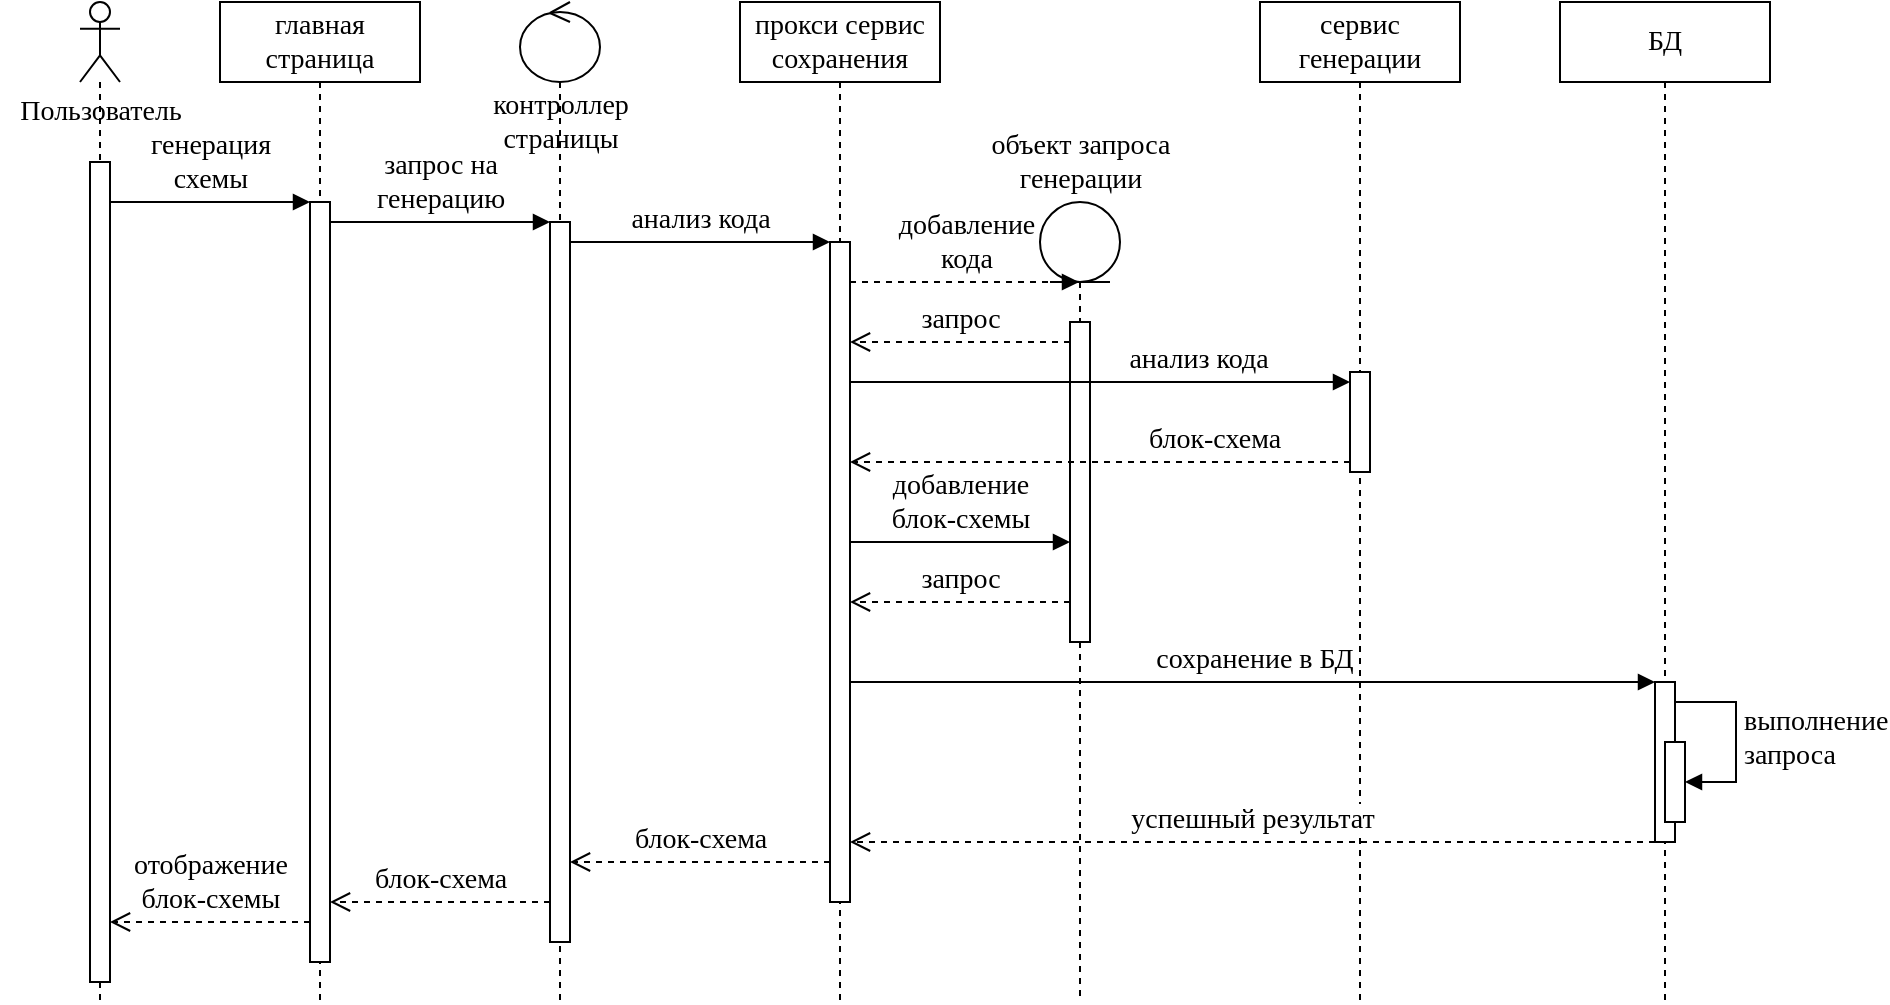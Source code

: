 <mxfile version="21.1.2" type="device">
  <diagram name="Page-1" id="fwFknWzwp7sX8x-Ju4oe">
    <mxGraphModel dx="1247" dy="727" grid="1" gridSize="10" guides="1" tooltips="1" connect="1" arrows="1" fold="1" page="1" pageScale="1" pageWidth="850" pageHeight="1100" math="0" shadow="0">
      <root>
        <mxCell id="0" />
        <mxCell id="1" parent="0" />
        <mxCell id="8W5QtknJOGG2_GV4k5Ng-7" value="" style="shape=umlLifeline;perimeter=lifelinePerimeter;whiteSpace=wrap;html=1;container=1;dropTarget=0;collapsible=0;recursiveResize=0;outlineConnect=0;portConstraint=eastwest;newEdgeStyle={&quot;edgeStyle&quot;:&quot;elbowEdgeStyle&quot;,&quot;elbow&quot;:&quot;vertical&quot;,&quot;curved&quot;:0,&quot;rounded&quot;:0};participant=umlActor;fontFamily=Times New Roman;fontSize=14;" vertex="1" parent="1">
          <mxGeometry x="90" y="20" width="20" height="500" as="geometry" />
        </mxCell>
        <mxCell id="8W5QtknJOGG2_GV4k5Ng-15" value="" style="html=1;points=[];perimeter=orthogonalPerimeter;outlineConnect=0;targetShapes=umlLifeline;portConstraint=eastwest;newEdgeStyle={&quot;edgeStyle&quot;:&quot;elbowEdgeStyle&quot;,&quot;elbow&quot;:&quot;vertical&quot;,&quot;curved&quot;:0,&quot;rounded&quot;:0};fontFamily=Times New Roman;fontSize=14;" vertex="1" parent="8W5QtknJOGG2_GV4k5Ng-7">
          <mxGeometry x="5" y="80" width="10" height="410" as="geometry" />
        </mxCell>
        <mxCell id="8W5QtknJOGG2_GV4k5Ng-8" value="главная&lt;br style=&quot;font-size: 14px;&quot;&gt;страница" style="shape=umlLifeline;perimeter=lifelinePerimeter;whiteSpace=wrap;html=1;container=1;dropTarget=0;collapsible=0;recursiveResize=0;outlineConnect=0;portConstraint=eastwest;newEdgeStyle={&quot;edgeStyle&quot;:&quot;elbowEdgeStyle&quot;,&quot;elbow&quot;:&quot;vertical&quot;,&quot;curved&quot;:0,&quot;rounded&quot;:0};fontFamily=Times New Roman;fontSize=14;" vertex="1" parent="1">
          <mxGeometry x="160" y="20" width="100" height="500" as="geometry" />
        </mxCell>
        <mxCell id="8W5QtknJOGG2_GV4k5Ng-17" value="" style="html=1;points=[];perimeter=orthogonalPerimeter;outlineConnect=0;targetShapes=umlLifeline;portConstraint=eastwest;newEdgeStyle={&quot;edgeStyle&quot;:&quot;elbowEdgeStyle&quot;,&quot;elbow&quot;:&quot;vertical&quot;,&quot;curved&quot;:0,&quot;rounded&quot;:0};fontFamily=Times New Roman;fontSize=14;" vertex="1" parent="8W5QtknJOGG2_GV4k5Ng-8">
          <mxGeometry x="45" y="100" width="10" height="380" as="geometry" />
        </mxCell>
        <mxCell id="8W5QtknJOGG2_GV4k5Ng-9" value="" style="shape=umlLifeline;perimeter=lifelinePerimeter;whiteSpace=wrap;html=1;container=1;dropTarget=0;collapsible=0;recursiveResize=0;outlineConnect=0;portConstraint=eastwest;newEdgeStyle={&quot;edgeStyle&quot;:&quot;elbowEdgeStyle&quot;,&quot;elbow&quot;:&quot;vertical&quot;,&quot;curved&quot;:0,&quot;rounded&quot;:0};participant=umlControl;fontFamily=Times New Roman;fontSize=14;" vertex="1" parent="1">
          <mxGeometry x="310" y="20" width="40" height="500" as="geometry" />
        </mxCell>
        <mxCell id="8W5QtknJOGG2_GV4k5Ng-20" value="" style="html=1;points=[];perimeter=orthogonalPerimeter;outlineConnect=0;targetShapes=umlLifeline;portConstraint=eastwest;newEdgeStyle={&quot;edgeStyle&quot;:&quot;elbowEdgeStyle&quot;,&quot;elbow&quot;:&quot;vertical&quot;,&quot;curved&quot;:0,&quot;rounded&quot;:0};fontFamily=Times New Roman;fontSize=14;" vertex="1" parent="8W5QtknJOGG2_GV4k5Ng-9">
          <mxGeometry x="15" y="110" width="10" height="360" as="geometry" />
        </mxCell>
        <mxCell id="8W5QtknJOGG2_GV4k5Ng-10" value="" style="shape=umlLifeline;perimeter=lifelinePerimeter;whiteSpace=wrap;html=1;container=1;dropTarget=0;collapsible=0;recursiveResize=0;outlineConnect=0;portConstraint=eastwest;newEdgeStyle={&quot;edgeStyle&quot;:&quot;elbowEdgeStyle&quot;,&quot;elbow&quot;:&quot;vertical&quot;,&quot;curved&quot;:0,&quot;rounded&quot;:0};participant=umlEntity;fontFamily=Times New Roman;fontSize=14;" vertex="1" parent="1">
          <mxGeometry x="570" y="120" width="40" height="400" as="geometry" />
        </mxCell>
        <mxCell id="8W5QtknJOGG2_GV4k5Ng-30" value="" style="html=1;points=[];perimeter=orthogonalPerimeter;outlineConnect=0;targetShapes=umlLifeline;portConstraint=eastwest;newEdgeStyle={&quot;edgeStyle&quot;:&quot;elbowEdgeStyle&quot;,&quot;elbow&quot;:&quot;vertical&quot;,&quot;curved&quot;:0,&quot;rounded&quot;:0};fontFamily=Times New Roman;fontSize=14;" vertex="1" parent="8W5QtknJOGG2_GV4k5Ng-10">
          <mxGeometry x="15" y="60" width="10" height="160" as="geometry" />
        </mxCell>
        <mxCell id="8W5QtknJOGG2_GV4k5Ng-12" value="прокси сервис&lt;br style=&quot;font-size: 14px;&quot;&gt;сохранения" style="shape=umlLifeline;perimeter=lifelinePerimeter;whiteSpace=wrap;html=1;container=1;dropTarget=0;collapsible=0;recursiveResize=0;outlineConnect=0;portConstraint=eastwest;newEdgeStyle={&quot;edgeStyle&quot;:&quot;elbowEdgeStyle&quot;,&quot;elbow&quot;:&quot;vertical&quot;,&quot;curved&quot;:0,&quot;rounded&quot;:0};fontFamily=Times New Roman;fontSize=14;" vertex="1" parent="1">
          <mxGeometry x="420" y="20" width="100" height="500" as="geometry" />
        </mxCell>
        <mxCell id="8W5QtknJOGG2_GV4k5Ng-24" value="" style="html=1;points=[];perimeter=orthogonalPerimeter;outlineConnect=0;targetShapes=umlLifeline;portConstraint=eastwest;newEdgeStyle={&quot;edgeStyle&quot;:&quot;elbowEdgeStyle&quot;,&quot;elbow&quot;:&quot;vertical&quot;,&quot;curved&quot;:0,&quot;rounded&quot;:0};fontFamily=Times New Roman;fontSize=14;" vertex="1" parent="8W5QtknJOGG2_GV4k5Ng-12">
          <mxGeometry x="45" y="120" width="10" height="330" as="geometry" />
        </mxCell>
        <mxCell id="8W5QtknJOGG2_GV4k5Ng-13" value="БД" style="shape=umlLifeline;perimeter=lifelinePerimeter;whiteSpace=wrap;html=1;container=1;dropTarget=0;collapsible=0;recursiveResize=0;outlineConnect=0;portConstraint=eastwest;newEdgeStyle={&quot;edgeStyle&quot;:&quot;elbowEdgeStyle&quot;,&quot;elbow&quot;:&quot;vertical&quot;,&quot;curved&quot;:0,&quot;rounded&quot;:0};fontFamily=Times New Roman;fontSize=14;" vertex="1" parent="1">
          <mxGeometry x="830" y="20" width="105" height="500" as="geometry" />
        </mxCell>
        <mxCell id="8W5QtknJOGG2_GV4k5Ng-39" value="" style="html=1;points=[];perimeter=orthogonalPerimeter;outlineConnect=0;targetShapes=umlLifeline;portConstraint=eastwest;newEdgeStyle={&quot;edgeStyle&quot;:&quot;elbowEdgeStyle&quot;,&quot;elbow&quot;:&quot;vertical&quot;,&quot;curved&quot;:0,&quot;rounded&quot;:0};fontFamily=Times New Roman;fontSize=14;" vertex="1" parent="8W5QtknJOGG2_GV4k5Ng-13">
          <mxGeometry x="47.5" y="340" width="10" height="80" as="geometry" />
        </mxCell>
        <mxCell id="8W5QtknJOGG2_GV4k5Ng-40" value="" style="html=1;points=[];perimeter=orthogonalPerimeter;outlineConnect=0;targetShapes=umlLifeline;portConstraint=eastwest;newEdgeStyle={&quot;edgeStyle&quot;:&quot;elbowEdgeStyle&quot;,&quot;elbow&quot;:&quot;vertical&quot;,&quot;curved&quot;:0,&quot;rounded&quot;:0};fontFamily=Times New Roman;fontSize=14;" vertex="1" parent="8W5QtknJOGG2_GV4k5Ng-13">
          <mxGeometry x="52.5" y="370" width="10" height="40" as="geometry" />
        </mxCell>
        <mxCell id="8W5QtknJOGG2_GV4k5Ng-41" value="выполнение&lt;br style=&quot;font-size: 14px;&quot;&gt;запроса" style="html=1;align=left;spacingLeft=2;endArrow=block;rounded=0;edgeStyle=orthogonalEdgeStyle;curved=0;rounded=0;fontFamily=Times New Roman;fontSize=14;" edge="1" target="8W5QtknJOGG2_GV4k5Ng-40" parent="8W5QtknJOGG2_GV4k5Ng-13" source="8W5QtknJOGG2_GV4k5Ng-39">
          <mxGeometry relative="1" as="geometry">
            <mxPoint x="50" y="490" as="sourcePoint" />
            <Array as="points">
              <mxPoint x="88" y="350" />
              <mxPoint x="88" y="390" />
            </Array>
          </mxGeometry>
        </mxCell>
        <mxCell id="8W5QtknJOGG2_GV4k5Ng-14" value="сервис генерации" style="shape=umlLifeline;perimeter=lifelinePerimeter;whiteSpace=wrap;html=1;container=1;dropTarget=0;collapsible=0;recursiveResize=0;outlineConnect=0;portConstraint=eastwest;newEdgeStyle={&quot;edgeStyle&quot;:&quot;elbowEdgeStyle&quot;,&quot;elbow&quot;:&quot;vertical&quot;,&quot;curved&quot;:0,&quot;rounded&quot;:0};fontFamily=Times New Roman;fontSize=14;" vertex="1" parent="1">
          <mxGeometry x="680" y="20" width="100" height="500" as="geometry" />
        </mxCell>
        <mxCell id="8W5QtknJOGG2_GV4k5Ng-32" value="" style="html=1;points=[];perimeter=orthogonalPerimeter;outlineConnect=0;targetShapes=umlLifeline;portConstraint=eastwest;newEdgeStyle={&quot;edgeStyle&quot;:&quot;elbowEdgeStyle&quot;,&quot;elbow&quot;:&quot;vertical&quot;,&quot;curved&quot;:0,&quot;rounded&quot;:0};fontFamily=Times New Roman;fontSize=14;" vertex="1" parent="8W5QtknJOGG2_GV4k5Ng-14">
          <mxGeometry x="45" y="185" width="10" height="50" as="geometry" />
        </mxCell>
        <mxCell id="8W5QtknJOGG2_GV4k5Ng-16" value="генерация &lt;br style=&quot;font-size: 14px;&quot;&gt;схемы" style="html=1;verticalAlign=bottom;endArrow=block;edgeStyle=elbowEdgeStyle;elbow=vertical;curved=0;rounded=0;fontFamily=Times New Roman;fontSize=14;" edge="1" parent="1" source="8W5QtknJOGG2_GV4k5Ng-15" target="8W5QtknJOGG2_GV4k5Ng-17">
          <mxGeometry width="80" relative="1" as="geometry">
            <mxPoint x="110" y="90" as="sourcePoint" />
            <mxPoint x="180" y="90" as="targetPoint" />
            <Array as="points">
              <mxPoint x="180" y="120" />
              <mxPoint x="140" y="100" />
              <mxPoint x="190" y="90" />
            </Array>
          </mxGeometry>
        </mxCell>
        <mxCell id="8W5QtknJOGG2_GV4k5Ng-21" value="запрос на&lt;br style=&quot;font-size: 14px;&quot;&gt;генерацию" style="html=1;verticalAlign=bottom;endArrow=block;edgeStyle=elbowEdgeStyle;elbow=vertical;curved=0;rounded=0;fontFamily=Times New Roman;fontSize=14;" edge="1" parent="1" source="8W5QtknJOGG2_GV4k5Ng-17" target="8W5QtknJOGG2_GV4k5Ng-20">
          <mxGeometry width="80" relative="1" as="geometry">
            <mxPoint x="210" y="150" as="sourcePoint" />
            <mxPoint x="310" y="150" as="targetPoint" />
            <Array as="points">
              <mxPoint x="300" y="130" />
              <mxPoint x="250" y="150" />
              <mxPoint x="240" y="220" />
              <mxPoint x="300" y="250" />
              <mxPoint x="250" y="220" />
              <mxPoint x="300" y="260" />
              <mxPoint x="260" y="170" />
              <mxPoint x="260" y="150" />
            </Array>
          </mxGeometry>
        </mxCell>
        <mxCell id="8W5QtknJOGG2_GV4k5Ng-22" value="Пользователь" style="text;html=1;align=center;verticalAlign=middle;resizable=0;points=[];autosize=1;strokeColor=none;fillColor=none;fontFamily=Times New Roman;fontSize=14;" vertex="1" parent="1">
          <mxGeometry x="50" y="60" width="100" height="30" as="geometry" />
        </mxCell>
        <mxCell id="8W5QtknJOGG2_GV4k5Ng-23" value="контроллер&lt;br style=&quot;font-size: 14px;&quot;&gt;страницы" style="text;html=1;align=center;verticalAlign=middle;resizable=0;points=[];autosize=1;strokeColor=none;fillColor=none;fontFamily=Times New Roman;fontSize=14;" vertex="1" parent="1">
          <mxGeometry x="285" y="55" width="90" height="50" as="geometry" />
        </mxCell>
        <mxCell id="8W5QtknJOGG2_GV4k5Ng-25" value="анализ кода" style="html=1;verticalAlign=bottom;endArrow=block;edgeStyle=elbowEdgeStyle;elbow=vertical;curved=0;rounded=0;fontFamily=Times New Roman;fontSize=14;" edge="1" parent="1" source="8W5QtknJOGG2_GV4k5Ng-20" target="8W5QtknJOGG2_GV4k5Ng-24">
          <mxGeometry width="80" relative="1" as="geometry">
            <mxPoint x="350" y="230" as="sourcePoint" />
            <mxPoint x="430" y="230" as="targetPoint" />
            <Array as="points">
              <mxPoint x="350" y="140" />
              <mxPoint x="410" y="170" />
              <mxPoint x="430" y="240" />
            </Array>
          </mxGeometry>
        </mxCell>
        <mxCell id="8W5QtknJOGG2_GV4k5Ng-28" value="добавление&lt;br style=&quot;font-size: 14px;&quot;&gt;кода" style="html=1;verticalAlign=bottom;endArrow=block;edgeStyle=elbowEdgeStyle;elbow=vertical;curved=0;rounded=0;dashed=1;fontFamily=Times New Roman;fontSize=14;" edge="1" parent="1" source="8W5QtknJOGG2_GV4k5Ng-24" target="8W5QtknJOGG2_GV4k5Ng-10">
          <mxGeometry width="80" relative="1" as="geometry">
            <mxPoint x="500" y="230" as="sourcePoint" />
            <mxPoint x="580" y="230" as="targetPoint" />
            <Array as="points">
              <mxPoint x="500" y="160" />
              <mxPoint x="530" y="210" />
            </Array>
          </mxGeometry>
        </mxCell>
        <mxCell id="8W5QtknJOGG2_GV4k5Ng-29" value="объект запроса&lt;br style=&quot;font-size: 14px;&quot;&gt;генерации" style="text;html=1;align=center;verticalAlign=middle;resizable=0;points=[];autosize=1;strokeColor=none;fillColor=none;fontFamily=Times New Roman;fontSize=14;" vertex="1" parent="1">
          <mxGeometry x="535" y="75" width="110" height="50" as="geometry" />
        </mxCell>
        <mxCell id="8W5QtknJOGG2_GV4k5Ng-31" value="запрос" style="html=1;verticalAlign=bottom;endArrow=open;dashed=1;endSize=8;edgeStyle=elbowEdgeStyle;elbow=vertical;curved=0;rounded=0;fontFamily=Times New Roman;fontSize=14;" edge="1" parent="1" source="8W5QtknJOGG2_GV4k5Ng-30" target="8W5QtknJOGG2_GV4k5Ng-24">
          <mxGeometry relative="1" as="geometry">
            <mxPoint x="580" y="290" as="sourcePoint" />
            <mxPoint x="500" y="290" as="targetPoint" />
            <Array as="points">
              <mxPoint x="570" y="190" />
              <mxPoint x="570" y="240" />
              <mxPoint x="550" y="270" />
            </Array>
          </mxGeometry>
        </mxCell>
        <mxCell id="8W5QtknJOGG2_GV4k5Ng-33" value="анализ кода" style="html=1;verticalAlign=bottom;endArrow=block;edgeStyle=elbowEdgeStyle;elbow=vertical;curved=0;rounded=0;fontFamily=Times New Roman;fontSize=14;" edge="1" parent="1" source="8W5QtknJOGG2_GV4k5Ng-24" target="8W5QtknJOGG2_GV4k5Ng-32">
          <mxGeometry x="0.388" width="80" relative="1" as="geometry">
            <mxPoint x="540" y="350" as="sourcePoint" />
            <mxPoint x="620" y="350" as="targetPoint" />
            <Array as="points">
              <mxPoint x="540" y="210" />
              <mxPoint x="570" y="300" />
              <mxPoint x="650" y="340" />
            </Array>
            <mxPoint as="offset" />
          </mxGeometry>
        </mxCell>
        <mxCell id="8W5QtknJOGG2_GV4k5Ng-34" value="блок-схема" style="html=1;verticalAlign=bottom;endArrow=open;dashed=1;endSize=8;edgeStyle=elbowEdgeStyle;elbow=vertical;curved=0;rounded=0;fontFamily=Times New Roman;fontSize=14;" edge="1" parent="1" source="8W5QtknJOGG2_GV4k5Ng-32" target="8W5QtknJOGG2_GV4k5Ng-24">
          <mxGeometry x="-0.454" relative="1" as="geometry">
            <mxPoint x="640" y="420" as="sourcePoint" />
            <mxPoint x="560" y="420" as="targetPoint" />
            <Array as="points">
              <mxPoint x="630" y="250" />
              <mxPoint x="630" y="350" />
              <mxPoint x="630" y="380" />
              <mxPoint x="630" y="420" />
            </Array>
            <mxPoint as="offset" />
          </mxGeometry>
        </mxCell>
        <mxCell id="8W5QtknJOGG2_GV4k5Ng-35" value="добавление&lt;br style=&quot;font-size: 14px;&quot;&gt;блок-схемы" style="html=1;verticalAlign=bottom;endArrow=block;edgeStyle=elbowEdgeStyle;elbow=vertical;curved=0;rounded=0;fontFamily=Times New Roman;fontSize=14;" edge="1" parent="1" source="8W5QtknJOGG2_GV4k5Ng-24" target="8W5QtknJOGG2_GV4k5Ng-30">
          <mxGeometry width="80" relative="1" as="geometry">
            <mxPoint x="480" y="480" as="sourcePoint" />
            <mxPoint x="560" y="480" as="targetPoint" />
            <Array as="points">
              <mxPoint x="560" y="290" />
              <mxPoint x="560" y="390" />
            </Array>
            <mxPoint as="offset" />
          </mxGeometry>
        </mxCell>
        <mxCell id="8W5QtknJOGG2_GV4k5Ng-37" value="запрос" style="html=1;verticalAlign=bottom;endArrow=open;dashed=1;endSize=8;edgeStyle=elbowEdgeStyle;elbow=vertical;curved=0;rounded=0;fontFamily=Times New Roman;fontSize=14;" edge="1" parent="1" source="8W5QtknJOGG2_GV4k5Ng-30" target="8W5QtknJOGG2_GV4k5Ng-24">
          <mxGeometry relative="1" as="geometry">
            <mxPoint x="580" y="450" as="sourcePoint" />
            <mxPoint x="500" y="450" as="targetPoint" />
            <Array as="points">
              <mxPoint x="510" y="320" />
              <mxPoint x="540" y="450" />
            </Array>
          </mxGeometry>
        </mxCell>
        <mxCell id="8W5QtknJOGG2_GV4k5Ng-38" value="сохранение в БД" style="html=1;verticalAlign=bottom;endArrow=block;edgeStyle=elbowEdgeStyle;elbow=vertical;curved=0;rounded=0;fontFamily=Times New Roman;fontSize=14;" edge="1" parent="1" source="8W5QtknJOGG2_GV4k5Ng-24" target="8W5QtknJOGG2_GV4k5Ng-39">
          <mxGeometry width="80" relative="1" as="geometry">
            <mxPoint x="500" y="510" as="sourcePoint" />
            <mxPoint x="580" y="510" as="targetPoint" />
            <Array as="points">
              <mxPoint x="660" y="360" />
              <mxPoint x="740" y="500" />
            </Array>
          </mxGeometry>
        </mxCell>
        <mxCell id="8W5QtknJOGG2_GV4k5Ng-42" value="успешный результат" style="html=1;verticalAlign=bottom;endArrow=open;dashed=1;endSize=8;edgeStyle=elbowEdgeStyle;elbow=vertical;curved=0;rounded=0;fontFamily=Times New Roman;fontSize=14;" edge="1" parent="1" source="8W5QtknJOGG2_GV4k5Ng-39" target="8W5QtknJOGG2_GV4k5Ng-24">
          <mxGeometry relative="1" as="geometry">
            <mxPoint x="740" y="590" as="sourcePoint" />
            <mxPoint x="660" y="590" as="targetPoint" />
            <Array as="points">
              <mxPoint x="790" y="440" />
              <mxPoint x="730" y="580" />
            </Array>
          </mxGeometry>
        </mxCell>
        <mxCell id="8W5QtknJOGG2_GV4k5Ng-43" value="блок-схема" style="html=1;verticalAlign=bottom;endArrow=open;dashed=1;endSize=8;edgeStyle=elbowEdgeStyle;elbow=vertical;curved=0;rounded=0;fontFamily=Times New Roman;fontSize=14;" edge="1" parent="1" source="8W5QtknJOGG2_GV4k5Ng-24" target="8W5QtknJOGG2_GV4k5Ng-20">
          <mxGeometry relative="1" as="geometry">
            <mxPoint x="450" y="610" as="sourcePoint" />
            <mxPoint x="370" y="610" as="targetPoint" />
            <Array as="points">
              <mxPoint x="440" y="450" />
              <mxPoint x="360" y="620" />
            </Array>
          </mxGeometry>
        </mxCell>
        <mxCell id="8W5QtknJOGG2_GV4k5Ng-44" value="блок-схема" style="html=1;verticalAlign=bottom;endArrow=open;dashed=1;endSize=8;edgeStyle=elbowEdgeStyle;elbow=vertical;curved=0;rounded=0;fontFamily=Times New Roman;fontSize=14;" edge="1" parent="1" source="8W5QtknJOGG2_GV4k5Ng-20" target="8W5QtknJOGG2_GV4k5Ng-17">
          <mxGeometry relative="1" as="geometry">
            <mxPoint x="310" y="680" as="sourcePoint" />
            <mxPoint x="180" y="680" as="targetPoint" />
            <Array as="points">
              <mxPoint x="310" y="470" />
              <mxPoint x="290" y="630" />
              <mxPoint x="205" y="680" />
            </Array>
          </mxGeometry>
        </mxCell>
        <mxCell id="8W5QtknJOGG2_GV4k5Ng-45" value="отображение&lt;br style=&quot;font-size: 14px;&quot;&gt;блок-схемы" style="html=1;verticalAlign=bottom;endArrow=open;dashed=1;endSize=8;edgeStyle=elbowEdgeStyle;elbow=vertical;curved=0;rounded=0;fontFamily=Times New Roman;fontSize=14;" edge="1" parent="1" source="8W5QtknJOGG2_GV4k5Ng-17" target="8W5QtknJOGG2_GV4k5Ng-15">
          <mxGeometry relative="1" as="geometry">
            <mxPoint x="190" y="690" as="sourcePoint" />
            <mxPoint x="80" y="690" as="targetPoint" />
            <Array as="points">
              <mxPoint x="160" y="480" />
              <mxPoint x="70" y="740" />
            </Array>
          </mxGeometry>
        </mxCell>
      </root>
    </mxGraphModel>
  </diagram>
</mxfile>
